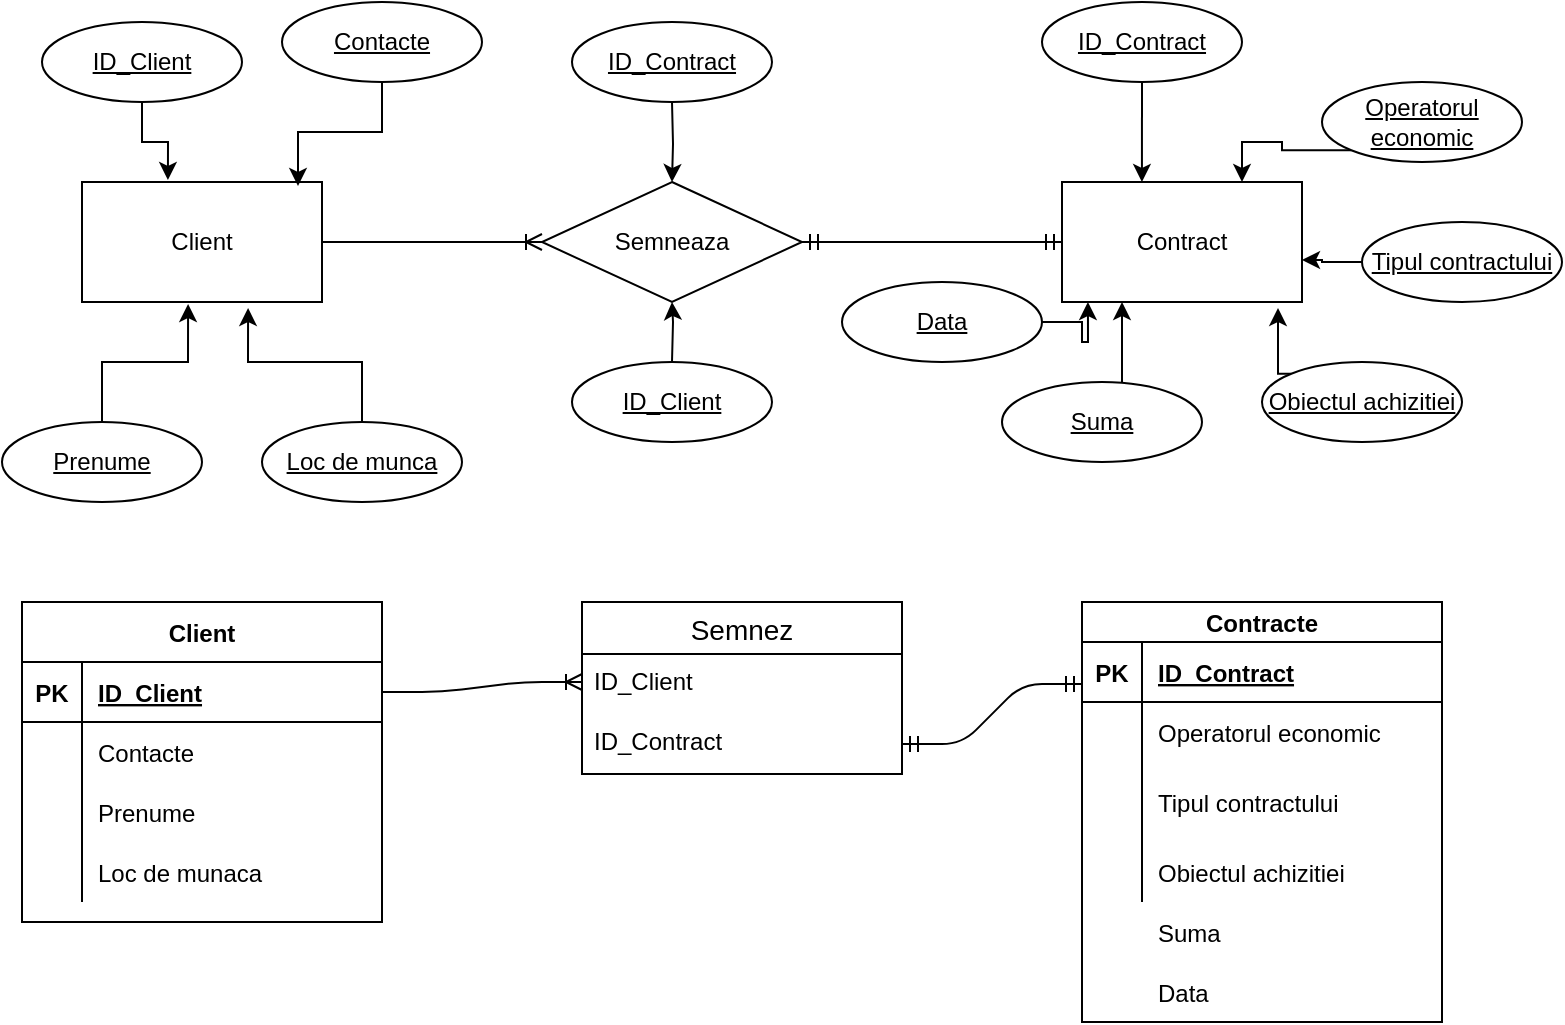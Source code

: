 <mxfile version="14.4.9" type="device"><diagram id="YcZYzuOw1gJ9gsw1uH42" name="Page-1"><mxGraphModel dx="1422" dy="731" grid="1" gridSize="10" guides="1" tooltips="1" connect="1" arrows="1" fold="1" page="1" pageScale="1" pageWidth="827" pageHeight="1169" math="0" shadow="0"><root><mxCell id="0"/><mxCell id="1" parent="0"/><mxCell id="BmK4uMcbSBfKD1TNFrU2-1" value="Client" style="rounded=0;whiteSpace=wrap;html=1;" parent="1" vertex="1"><mxGeometry x="70" y="120" width="120" height="60" as="geometry"/></mxCell><mxCell id="BmK4uMcbSBfKD1TNFrU2-2" value="Contract" style="rounded=0;whiteSpace=wrap;html=1;" parent="1" vertex="1"><mxGeometry x="560" y="120" width="120" height="60" as="geometry"/></mxCell><mxCell id="BmK4uMcbSBfKD1TNFrU2-3" value="Semneaza" style="shape=rhombus;perimeter=rhombusPerimeter;whiteSpace=wrap;html=1;align=center;" parent="1" vertex="1"><mxGeometry x="300" y="120" width="130" height="60" as="geometry"/></mxCell><mxCell id="BmK4uMcbSBfKD1TNFrU2-5" value="" style="edgeStyle=entityRelationEdgeStyle;fontSize=12;html=1;endArrow=ERoneToMany;exitX=1;exitY=0.5;exitDx=0;exitDy=0;entryX=0;entryY=0.5;entryDx=0;entryDy=0;" parent="1" source="BmK4uMcbSBfKD1TNFrU2-1" target="BmK4uMcbSBfKD1TNFrU2-3" edge="1"><mxGeometry width="100" height="100" relative="1" as="geometry"><mxPoint x="230" y="170" as="sourcePoint"/><mxPoint x="330" y="70" as="targetPoint"/></mxGeometry></mxCell><mxCell id="BmK4uMcbSBfKD1TNFrU2-15" style="edgeStyle=orthogonalEdgeStyle;rounded=0;orthogonalLoop=1;jettySize=auto;html=1;entryX=0.358;entryY=-0.017;entryDx=0;entryDy=0;entryPerimeter=0;" parent="1" source="BmK4uMcbSBfKD1TNFrU2-7" target="BmK4uMcbSBfKD1TNFrU2-1" edge="1"><mxGeometry relative="1" as="geometry"/></mxCell><mxCell id="BmK4uMcbSBfKD1TNFrU2-7" value="ID_Client" style="ellipse;whiteSpace=wrap;html=1;align=center;fontStyle=4;" parent="1" vertex="1"><mxGeometry x="50" y="40" width="100" height="40" as="geometry"/></mxCell><mxCell id="BmK4uMcbSBfKD1TNFrU2-13" style="edgeStyle=orthogonalEdgeStyle;rounded=0;orthogonalLoop=1;jettySize=auto;html=1;exitX=0.5;exitY=1;exitDx=0;exitDy=0;entryX=0.9;entryY=0.033;entryDx=0;entryDy=0;entryPerimeter=0;" parent="1" source="BmK4uMcbSBfKD1TNFrU2-8" target="BmK4uMcbSBfKD1TNFrU2-1" edge="1"><mxGeometry relative="1" as="geometry"/></mxCell><mxCell id="BmK4uMcbSBfKD1TNFrU2-8" value="Contacte" style="ellipse;whiteSpace=wrap;html=1;align=center;fontStyle=4;" parent="1" vertex="1"><mxGeometry x="170" y="30" width="100" height="40" as="geometry"/></mxCell><mxCell id="BmK4uMcbSBfKD1TNFrU2-14" style="edgeStyle=orthogonalEdgeStyle;rounded=0;orthogonalLoop=1;jettySize=auto;html=1;exitX=0.5;exitY=0;exitDx=0;exitDy=0;entryX=0.442;entryY=1.017;entryDx=0;entryDy=0;entryPerimeter=0;" parent="1" source="BmK4uMcbSBfKD1TNFrU2-9" target="BmK4uMcbSBfKD1TNFrU2-1" edge="1"><mxGeometry relative="1" as="geometry"/></mxCell><mxCell id="BmK4uMcbSBfKD1TNFrU2-9" value="Prenume" style="ellipse;whiteSpace=wrap;html=1;align=center;fontStyle=4;" parent="1" vertex="1"><mxGeometry x="30" y="240" width="100" height="40" as="geometry"/></mxCell><mxCell id="BmK4uMcbSBfKD1TNFrU2-11" style="edgeStyle=orthogonalEdgeStyle;rounded=0;orthogonalLoop=1;jettySize=auto;html=1;entryX=0.692;entryY=1.05;entryDx=0;entryDy=0;entryPerimeter=0;" parent="1" source="BmK4uMcbSBfKD1TNFrU2-10" target="BmK4uMcbSBfKD1TNFrU2-1" edge="1"><mxGeometry relative="1" as="geometry"/></mxCell><mxCell id="BmK4uMcbSBfKD1TNFrU2-10" value="Loc de munca" style="ellipse;whiteSpace=wrap;html=1;align=center;fontStyle=4;" parent="1" vertex="1"><mxGeometry x="160" y="240" width="100" height="40" as="geometry"/></mxCell><mxCell id="BmK4uMcbSBfKD1TNFrU2-28" style="edgeStyle=orthogonalEdgeStyle;rounded=0;orthogonalLoop=1;jettySize=auto;html=1;exitX=0;exitY=0;exitDx=0;exitDy=0;entryX=0.9;entryY=1.05;entryDx=0;entryDy=0;entryPerimeter=0;" parent="1" source="BmK4uMcbSBfKD1TNFrU2-17" target="BmK4uMcbSBfKD1TNFrU2-2" edge="1"><mxGeometry relative="1" as="geometry"/></mxCell><mxCell id="BmK4uMcbSBfKD1TNFrU2-17" value="Obiectul achizitiei" style="ellipse;whiteSpace=wrap;html=1;align=center;fontStyle=4;" parent="1" vertex="1"><mxGeometry x="660" y="210" width="100" height="40" as="geometry"/></mxCell><mxCell id="BmK4uMcbSBfKD1TNFrU2-25" style="edgeStyle=orthogonalEdgeStyle;rounded=0;orthogonalLoop=1;jettySize=auto;html=1;entryX=0.333;entryY=0;entryDx=0;entryDy=0;entryPerimeter=0;" parent="1" source="BmK4uMcbSBfKD1TNFrU2-18" target="BmK4uMcbSBfKD1TNFrU2-2" edge="1"><mxGeometry relative="1" as="geometry"/></mxCell><mxCell id="BmK4uMcbSBfKD1TNFrU2-18" value="ID_Contract" style="ellipse;whiteSpace=wrap;html=1;align=center;fontStyle=4;" parent="1" vertex="1"><mxGeometry x="550" y="30" width="100" height="40" as="geometry"/></mxCell><mxCell id="BmK4uMcbSBfKD1TNFrU2-26" style="edgeStyle=orthogonalEdgeStyle;rounded=0;orthogonalLoop=1;jettySize=auto;html=1;exitX=0;exitY=1;exitDx=0;exitDy=0;entryX=0.75;entryY=0;entryDx=0;entryDy=0;" parent="1" source="BmK4uMcbSBfKD1TNFrU2-19" target="BmK4uMcbSBfKD1TNFrU2-2" edge="1"><mxGeometry relative="1" as="geometry"/></mxCell><mxCell id="BmK4uMcbSBfKD1TNFrU2-19" value="Operatorul economic" style="ellipse;whiteSpace=wrap;html=1;align=center;fontStyle=4;" parent="1" vertex="1"><mxGeometry x="690" y="70" width="100" height="40" as="geometry"/></mxCell><mxCell id="BmK4uMcbSBfKD1TNFrU2-35" style="edgeStyle=orthogonalEdgeStyle;rounded=0;orthogonalLoop=1;jettySize=auto;html=1;entryX=1;entryY=0.65;entryDx=0;entryDy=0;entryPerimeter=0;" parent="1" source="BmK4uMcbSBfKD1TNFrU2-20" target="BmK4uMcbSBfKD1TNFrU2-2" edge="1"><mxGeometry relative="1" as="geometry"/></mxCell><mxCell id="BmK4uMcbSBfKD1TNFrU2-20" value="Tipul contractului" style="ellipse;whiteSpace=wrap;html=1;align=center;fontStyle=4;" parent="1" vertex="1"><mxGeometry x="710" y="140" width="100" height="40" as="geometry"/></mxCell><mxCell id="BmK4uMcbSBfKD1TNFrU2-32" style="edgeStyle=orthogonalEdgeStyle;rounded=0;orthogonalLoop=1;jettySize=auto;html=1;entryX=0.25;entryY=1;entryDx=0;entryDy=0;" parent="1" source="BmK4uMcbSBfKD1TNFrU2-22" target="BmK4uMcbSBfKD1TNFrU2-2" edge="1"><mxGeometry relative="1" as="geometry"><Array as="points"><mxPoint x="590" y="200"/></Array></mxGeometry></mxCell><mxCell id="BmK4uMcbSBfKD1TNFrU2-22" value="Suma" style="ellipse;whiteSpace=wrap;html=1;align=center;fontStyle=4;" parent="1" vertex="1"><mxGeometry x="530" y="220" width="100" height="40" as="geometry"/></mxCell><mxCell id="BmK4uMcbSBfKD1TNFrU2-41" value="Client" style="shape=table;startSize=30;container=1;collapsible=1;childLayout=tableLayout;fixedRows=1;rowLines=0;fontStyle=1;align=center;resizeLast=1;" parent="1" vertex="1"><mxGeometry x="40" y="330" width="180" height="160" as="geometry"/></mxCell><mxCell id="BmK4uMcbSBfKD1TNFrU2-42" value="" style="shape=partialRectangle;collapsible=0;dropTarget=0;pointerEvents=0;fillColor=none;top=0;left=0;bottom=1;right=0;points=[[0,0.5],[1,0.5]];portConstraint=eastwest;" parent="BmK4uMcbSBfKD1TNFrU2-41" vertex="1"><mxGeometry y="30" width="180" height="30" as="geometry"/></mxCell><mxCell id="BmK4uMcbSBfKD1TNFrU2-43" value="PK" style="shape=partialRectangle;connectable=0;fillColor=none;top=0;left=0;bottom=0;right=0;fontStyle=1;overflow=hidden;" parent="BmK4uMcbSBfKD1TNFrU2-42" vertex="1"><mxGeometry width="30" height="30" as="geometry"/></mxCell><mxCell id="BmK4uMcbSBfKD1TNFrU2-44" value="ID_Client" style="shape=partialRectangle;connectable=0;fillColor=none;top=0;left=0;bottom=0;right=0;align=left;spacingLeft=6;fontStyle=5;overflow=hidden;" parent="BmK4uMcbSBfKD1TNFrU2-42" vertex="1"><mxGeometry x="30" width="150" height="30" as="geometry"/></mxCell><mxCell id="BmK4uMcbSBfKD1TNFrU2-45" value="" style="shape=partialRectangle;collapsible=0;dropTarget=0;pointerEvents=0;fillColor=none;top=0;left=0;bottom=0;right=0;points=[[0,0.5],[1,0.5]];portConstraint=eastwest;" parent="BmK4uMcbSBfKD1TNFrU2-41" vertex="1"><mxGeometry y="60" width="180" height="30" as="geometry"/></mxCell><mxCell id="BmK4uMcbSBfKD1TNFrU2-46" value="" style="shape=partialRectangle;connectable=0;fillColor=none;top=0;left=0;bottom=0;right=0;editable=1;overflow=hidden;" parent="BmK4uMcbSBfKD1TNFrU2-45" vertex="1"><mxGeometry width="30" height="30" as="geometry"/></mxCell><mxCell id="BmK4uMcbSBfKD1TNFrU2-47" value="Contacte" style="shape=partialRectangle;connectable=0;fillColor=none;top=0;left=0;bottom=0;right=0;align=left;spacingLeft=6;overflow=hidden;" parent="BmK4uMcbSBfKD1TNFrU2-45" vertex="1"><mxGeometry x="30" width="150" height="30" as="geometry"/></mxCell><mxCell id="BmK4uMcbSBfKD1TNFrU2-48" value="" style="shape=partialRectangle;collapsible=0;dropTarget=0;pointerEvents=0;fillColor=none;top=0;left=0;bottom=0;right=0;points=[[0,0.5],[1,0.5]];portConstraint=eastwest;" parent="BmK4uMcbSBfKD1TNFrU2-41" vertex="1"><mxGeometry y="90" width="180" height="30" as="geometry"/></mxCell><mxCell id="BmK4uMcbSBfKD1TNFrU2-49" value="" style="shape=partialRectangle;connectable=0;fillColor=none;top=0;left=0;bottom=0;right=0;editable=1;overflow=hidden;" parent="BmK4uMcbSBfKD1TNFrU2-48" vertex="1"><mxGeometry width="30" height="30" as="geometry"/></mxCell><mxCell id="BmK4uMcbSBfKD1TNFrU2-50" value="Prenume" style="shape=partialRectangle;connectable=0;fillColor=none;top=0;left=0;bottom=0;right=0;align=left;spacingLeft=6;overflow=hidden;" parent="BmK4uMcbSBfKD1TNFrU2-48" vertex="1"><mxGeometry x="30" width="150" height="30" as="geometry"/></mxCell><mxCell id="BmK4uMcbSBfKD1TNFrU2-51" value="" style="shape=partialRectangle;collapsible=0;dropTarget=0;pointerEvents=0;fillColor=none;top=0;left=0;bottom=0;right=0;points=[[0,0.5],[1,0.5]];portConstraint=eastwest;" parent="BmK4uMcbSBfKD1TNFrU2-41" vertex="1"><mxGeometry y="120" width="180" height="30" as="geometry"/></mxCell><mxCell id="BmK4uMcbSBfKD1TNFrU2-52" value="" style="shape=partialRectangle;connectable=0;fillColor=none;top=0;left=0;bottom=0;right=0;editable=1;overflow=hidden;" parent="BmK4uMcbSBfKD1TNFrU2-51" vertex="1"><mxGeometry width="30" height="30" as="geometry"/></mxCell><mxCell id="BmK4uMcbSBfKD1TNFrU2-53" value="Loc de munaca " style="shape=partialRectangle;connectable=0;fillColor=none;top=0;left=0;bottom=0;right=0;align=left;spacingLeft=6;overflow=hidden;" parent="BmK4uMcbSBfKD1TNFrU2-51" vertex="1"><mxGeometry x="30" width="150" height="30" as="geometry"/></mxCell><mxCell id="BmK4uMcbSBfKD1TNFrU2-54" value="Contracte" style="shape=table;startSize=20;container=1;collapsible=1;childLayout=tableLayout;fixedRows=1;rowLines=0;fontStyle=1;align=center;resizeLast=1;" parent="1" vertex="1"><mxGeometry x="570" y="330" width="180" height="210" as="geometry"/></mxCell><mxCell id="BmK4uMcbSBfKD1TNFrU2-55" value="" style="shape=partialRectangle;collapsible=0;dropTarget=0;pointerEvents=0;fillColor=none;top=0;left=0;bottom=1;right=0;points=[[0,0.5],[1,0.5]];portConstraint=eastwest;" parent="BmK4uMcbSBfKD1TNFrU2-54" vertex="1"><mxGeometry y="20" width="180" height="30" as="geometry"/></mxCell><mxCell id="BmK4uMcbSBfKD1TNFrU2-56" value="PK" style="shape=partialRectangle;connectable=0;fillColor=none;top=0;left=0;bottom=0;right=0;fontStyle=1;overflow=hidden;" parent="BmK4uMcbSBfKD1TNFrU2-55" vertex="1"><mxGeometry width="30" height="30" as="geometry"/></mxCell><mxCell id="BmK4uMcbSBfKD1TNFrU2-57" value="ID_Contract" style="shape=partialRectangle;connectable=0;fillColor=none;top=0;left=0;bottom=0;right=0;align=left;spacingLeft=6;fontStyle=5;overflow=hidden;" parent="BmK4uMcbSBfKD1TNFrU2-55" vertex="1"><mxGeometry x="30" width="150" height="30" as="geometry"/></mxCell><mxCell id="BmK4uMcbSBfKD1TNFrU2-58" value="" style="shape=partialRectangle;collapsible=0;dropTarget=0;pointerEvents=0;fillColor=none;top=0;left=0;bottom=0;right=0;points=[[0,0.5],[1,0.5]];portConstraint=eastwest;" parent="BmK4uMcbSBfKD1TNFrU2-54" vertex="1"><mxGeometry y="50" width="180" height="30" as="geometry"/></mxCell><mxCell id="BmK4uMcbSBfKD1TNFrU2-59" value="" style="shape=partialRectangle;connectable=0;fillColor=none;top=0;left=0;bottom=0;right=0;editable=1;overflow=hidden;" parent="BmK4uMcbSBfKD1TNFrU2-58" vertex="1"><mxGeometry width="30" height="30" as="geometry"/></mxCell><mxCell id="BmK4uMcbSBfKD1TNFrU2-60" value="Operatorul economic" style="shape=partialRectangle;connectable=0;fillColor=none;top=0;left=0;bottom=0;right=0;align=left;spacingLeft=6;overflow=hidden;" parent="BmK4uMcbSBfKD1TNFrU2-58" vertex="1"><mxGeometry x="30" width="150" height="30" as="geometry"/></mxCell><mxCell id="BmK4uMcbSBfKD1TNFrU2-61" value="" style="shape=partialRectangle;collapsible=0;dropTarget=0;pointerEvents=0;fillColor=none;top=0;left=0;bottom=0;right=0;points=[[0,0.5],[1,0.5]];portConstraint=eastwest;" parent="BmK4uMcbSBfKD1TNFrU2-54" vertex="1"><mxGeometry y="80" width="180" height="40" as="geometry"/></mxCell><mxCell id="BmK4uMcbSBfKD1TNFrU2-62" value="" style="shape=partialRectangle;connectable=0;fillColor=none;top=0;left=0;bottom=0;right=0;editable=1;overflow=hidden;" parent="BmK4uMcbSBfKD1TNFrU2-61" vertex="1"><mxGeometry width="30" height="40" as="geometry"/></mxCell><mxCell id="BmK4uMcbSBfKD1TNFrU2-63" value="Tipul contractului" style="shape=partialRectangle;connectable=0;fillColor=none;top=0;left=0;bottom=0;right=0;align=left;spacingLeft=6;overflow=hidden;" parent="BmK4uMcbSBfKD1TNFrU2-61" vertex="1"><mxGeometry x="30" width="150" height="40" as="geometry"/></mxCell><mxCell id="BmK4uMcbSBfKD1TNFrU2-64" value="" style="shape=partialRectangle;collapsible=0;dropTarget=0;pointerEvents=0;fillColor=none;top=0;left=0;bottom=0;right=0;points=[[0,0.5],[1,0.5]];portConstraint=eastwest;" parent="BmK4uMcbSBfKD1TNFrU2-54" vertex="1"><mxGeometry y="120" width="180" height="30" as="geometry"/></mxCell><mxCell id="BmK4uMcbSBfKD1TNFrU2-65" value="" style="shape=partialRectangle;connectable=0;fillColor=none;top=0;left=0;bottom=0;right=0;editable=1;overflow=hidden;" parent="BmK4uMcbSBfKD1TNFrU2-64" vertex="1"><mxGeometry width="30" height="30" as="geometry"/></mxCell><mxCell id="BmK4uMcbSBfKD1TNFrU2-66" value="Obiectul achizitiei" style="shape=partialRectangle;connectable=0;fillColor=none;top=0;left=0;bottom=0;right=0;align=left;spacingLeft=6;overflow=hidden;" parent="BmK4uMcbSBfKD1TNFrU2-64" vertex="1"><mxGeometry x="30" width="150" height="30" as="geometry"/></mxCell><mxCell id="BmK4uMcbSBfKD1TNFrU2-67" value="Suma" style="shape=partialRectangle;connectable=0;fillColor=none;top=0;left=0;bottom=0;right=0;align=left;spacingLeft=6;overflow=hidden;" parent="1" vertex="1"><mxGeometry x="600" y="480" width="150" height="30" as="geometry"/></mxCell><mxCell id="BmK4uMcbSBfKD1TNFrU2-68" value="Data" style="shape=partialRectangle;connectable=0;fillColor=none;top=0;left=0;bottom=0;right=0;align=left;spacingLeft=6;overflow=hidden;" parent="1" vertex="1"><mxGeometry x="600" y="510" width="150" height="30" as="geometry"/></mxCell><mxCell id="BmK4uMcbSBfKD1TNFrU2-70" value="Semnez" style="swimlane;fontStyle=0;childLayout=stackLayout;horizontal=1;startSize=26;horizontalStack=0;resizeParent=1;resizeParentMax=0;resizeLast=0;collapsible=1;marginBottom=0;align=center;fontSize=14;" parent="1" vertex="1"><mxGeometry x="320" y="330" width="160" height="86" as="geometry"/></mxCell><mxCell id="BmK4uMcbSBfKD1TNFrU2-71" value="ID_Client" style="text;strokeColor=none;fillColor=none;spacingLeft=4;spacingRight=4;overflow=hidden;rotatable=0;points=[[0,0.5],[1,0.5]];portConstraint=eastwest;fontSize=12;" parent="BmK4uMcbSBfKD1TNFrU2-70" vertex="1"><mxGeometry y="26" width="160" height="30" as="geometry"/></mxCell><mxCell id="BmK4uMcbSBfKD1TNFrU2-72" value="ID_Contract" style="text;strokeColor=none;fillColor=none;spacingLeft=4;spacingRight=4;overflow=hidden;rotatable=0;points=[[0,0.5],[1,0.5]];portConstraint=eastwest;fontSize=12;" parent="BmK4uMcbSBfKD1TNFrU2-70" vertex="1"><mxGeometry y="56" width="160" height="30" as="geometry"/></mxCell><mxCell id="BmK4uMcbSBfKD1TNFrU2-74" value="" style="edgeStyle=entityRelationEdgeStyle;fontSize=12;html=1;endArrow=ERoneToMany;exitX=1;exitY=0.5;exitDx=0;exitDy=0;" parent="1" source="BmK4uMcbSBfKD1TNFrU2-42" edge="1"><mxGeometry width="100" height="100" relative="1" as="geometry"><mxPoint x="230" y="470" as="sourcePoint"/><mxPoint x="320" y="370" as="targetPoint"/></mxGeometry></mxCell><mxCell id="NtOWui9Z7oDsZbq98W-m-7" style="edgeStyle=orthogonalEdgeStyle;rounded=0;orthogonalLoop=1;jettySize=auto;html=1;entryX=0.108;entryY=1;entryDx=0;entryDy=0;entryPerimeter=0;" parent="1" source="NtOWui9Z7oDsZbq98W-m-6" target="BmK4uMcbSBfKD1TNFrU2-2" edge="1"><mxGeometry relative="1" as="geometry"/></mxCell><mxCell id="NtOWui9Z7oDsZbq98W-m-6" value="Data" style="ellipse;whiteSpace=wrap;html=1;align=center;fontStyle=4;" parent="1" vertex="1"><mxGeometry x="450" y="170" width="100" height="40" as="geometry"/></mxCell><mxCell id="NtOWui9Z7oDsZbq98W-m-11" value="" style="edgeStyle=entityRelationEdgeStyle;fontSize=12;html=1;endArrow=ERmandOne;startArrow=ERmandOne;entryX=0;entryY=0.5;entryDx=0;entryDy=0;" parent="1" source="BmK4uMcbSBfKD1TNFrU2-3" target="BmK4uMcbSBfKD1TNFrU2-2" edge="1"><mxGeometry width="100" height="100" relative="1" as="geometry"><mxPoint x="440" y="220" as="sourcePoint"/><mxPoint x="540" y="120" as="targetPoint"/></mxGeometry></mxCell><mxCell id="NtOWui9Z7oDsZbq98W-m-12" value="" style="edgeStyle=entityRelationEdgeStyle;fontSize=12;html=1;endArrow=ERmandOne;startArrow=ERmandOne;exitX=1;exitY=0.5;exitDx=0;exitDy=0;" parent="1" source="BmK4uMcbSBfKD1TNFrU2-72" edge="1"><mxGeometry width="100" height="100" relative="1" as="geometry"><mxPoint x="480" y="471" as="sourcePoint"/><mxPoint x="570" y="371" as="targetPoint"/></mxGeometry></mxCell><mxCell id="NtOWui9Z7oDsZbq98W-m-19" value="" style="edgeStyle=orthogonalEdgeStyle;rounded=0;orthogonalLoop=1;jettySize=auto;html=1;" parent="1" target="BmK4uMcbSBfKD1TNFrU2-3" edge="1"><mxGeometry relative="1" as="geometry"><mxPoint x="365" y="210" as="sourcePoint"/></mxGeometry></mxCell><mxCell id="NtOWui9Z7oDsZbq98W-m-24" value="" style="edgeStyle=orthogonalEdgeStyle;rounded=0;orthogonalLoop=1;jettySize=auto;html=1;" parent="1" target="BmK4uMcbSBfKD1TNFrU2-3" edge="1"><mxGeometry relative="1" as="geometry"><mxPoint x="365" y="80" as="sourcePoint"/></mxGeometry></mxCell><mxCell id="fY4Y89O2y4jODK9cchlA-1" value="ID_Client" style="ellipse;whiteSpace=wrap;html=1;align=center;fontStyle=4;" vertex="1" parent="1"><mxGeometry x="315" y="210" width="100" height="40" as="geometry"/></mxCell><mxCell id="fY4Y89O2y4jODK9cchlA-2" value="ID_Contract" style="ellipse;whiteSpace=wrap;html=1;align=center;fontStyle=4;" vertex="1" parent="1"><mxGeometry x="315" y="40" width="100" height="40" as="geometry"/></mxCell></root></mxGraphModel></diagram></mxfile>